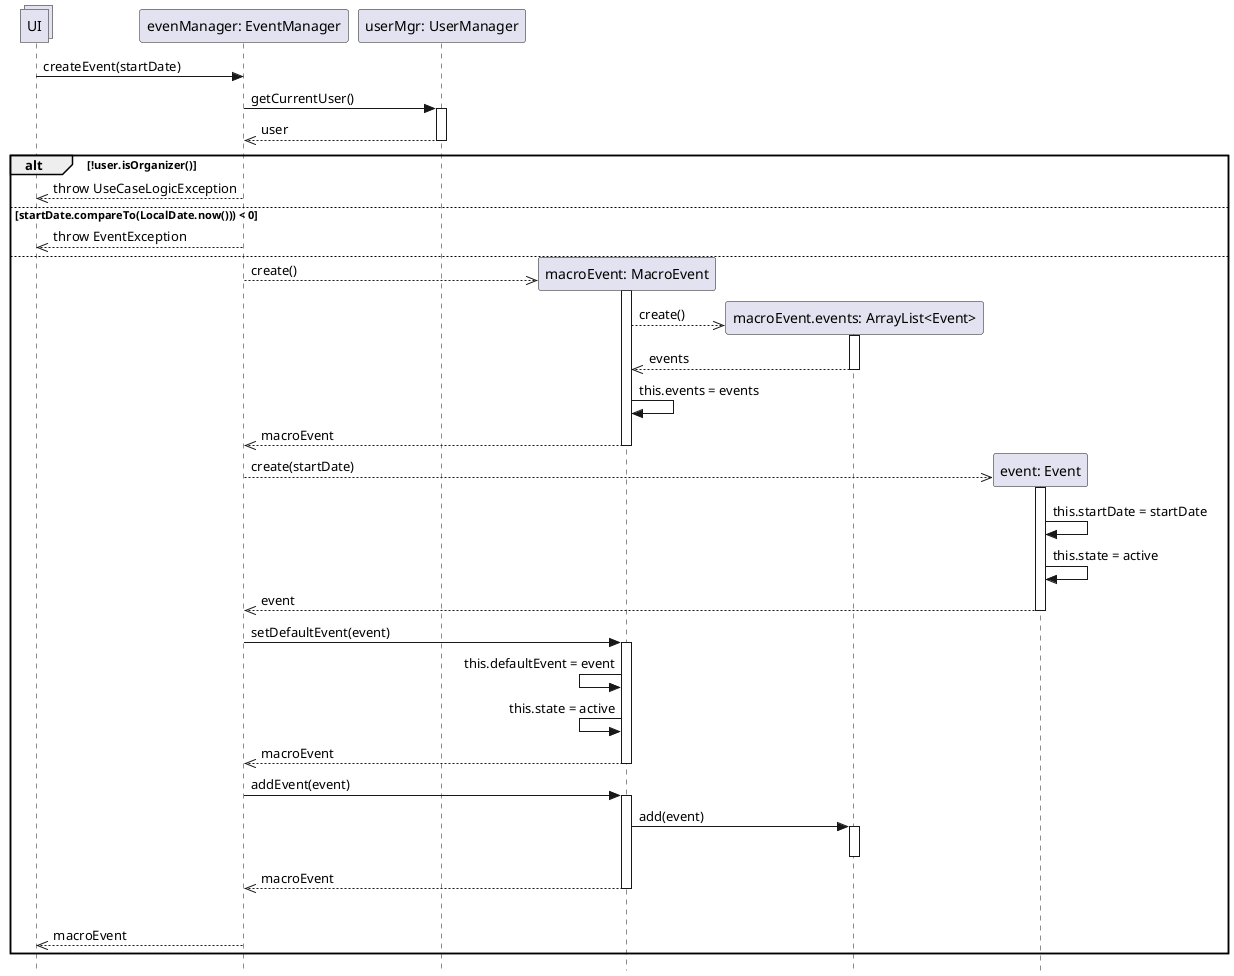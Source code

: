 @startuml
skinparam Style strictuml

collections UI
participant "evenManager: EventManager" as em
participant "userMgr: UserManager" as um

UI -> em: createEvent(startDate)

em -> um: getCurrentUser()
activate um
em <<-- um: user
deactivate um

alt !user.isOrganizer()
    UI <<-- em: throw UseCaseLogicException
else startDate.compareTo(LocalDate.now())) < 0
    UI <<-- em: throw EventException
else
    participant "macroEvent: MacroEvent" as maev
    em -->> maev **: create()
    activate maev
    participant "macroEvent.events: ArrayList<Event>" as events
    maev-->> events**:create()
    activate events
    maev <<-- events: events
    deactivate events
    maev -> maev: this.events = events
    em <<-- maev: macroEvent
    deactivate maev

    participant "event: Event" as ev
    em -->> ev **: create(startDate)
    activate ev
    ev->ev: this.startDate = startDate
    ev -> ev: this.state = active
    em <<-- ev: event
    deactivate ev


    em -> maev : setDefaultEvent(event)
    activate maev
    maev <- maev: this.defaultEvent = event
    maev <- maev: this.state = active
    em <<-- maev: macroEvent
    deactivate maev


    em -> maev: addEvent(event)
    activate maev
    maev -> events: add(event)
    activate events
    deactivate events
    em <<-- maev: macroEvent
    deactivate maev
    |||
    UI <<-- em: macroEvent




end

@enduml